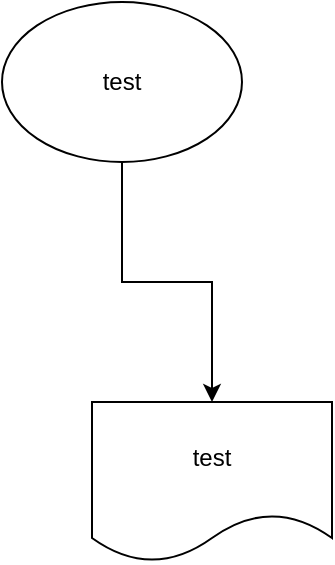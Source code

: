 <mxfile version="14.5.1" type="device"><diagram id="WiL9mKYEeBpMaZRyin4O" name="第 1 页"><mxGraphModel dx="1086" dy="806" grid="1" gridSize="10" guides="1" tooltips="1" connect="1" arrows="1" fold="1" page="1" pageScale="1" pageWidth="850" pageHeight="1100" math="0" shadow="0"><root><mxCell id="0"/><mxCell id="1" parent="0"/><mxCell id="RlvJqHz2ARkYRBzJt_MC-3" style="edgeStyle=orthogonalEdgeStyle;rounded=0;orthogonalLoop=1;jettySize=auto;html=1;" edge="1" parent="1" source="RlvJqHz2ARkYRBzJt_MC-1" target="RlvJqHz2ARkYRBzJt_MC-2"><mxGeometry relative="1" as="geometry"/></mxCell><mxCell id="RlvJqHz2ARkYRBzJt_MC-1" value="test" style="ellipse;whiteSpace=wrap;html=1;" vertex="1" parent="1"><mxGeometry x="320" y="240" width="120" height="80" as="geometry"/></mxCell><mxCell id="RlvJqHz2ARkYRBzJt_MC-2" value="test" style="shape=document;whiteSpace=wrap;html=1;boundedLbl=1;" vertex="1" parent="1"><mxGeometry x="365" y="440" width="120" height="80" as="geometry"/></mxCell></root></mxGraphModel></diagram></mxfile>